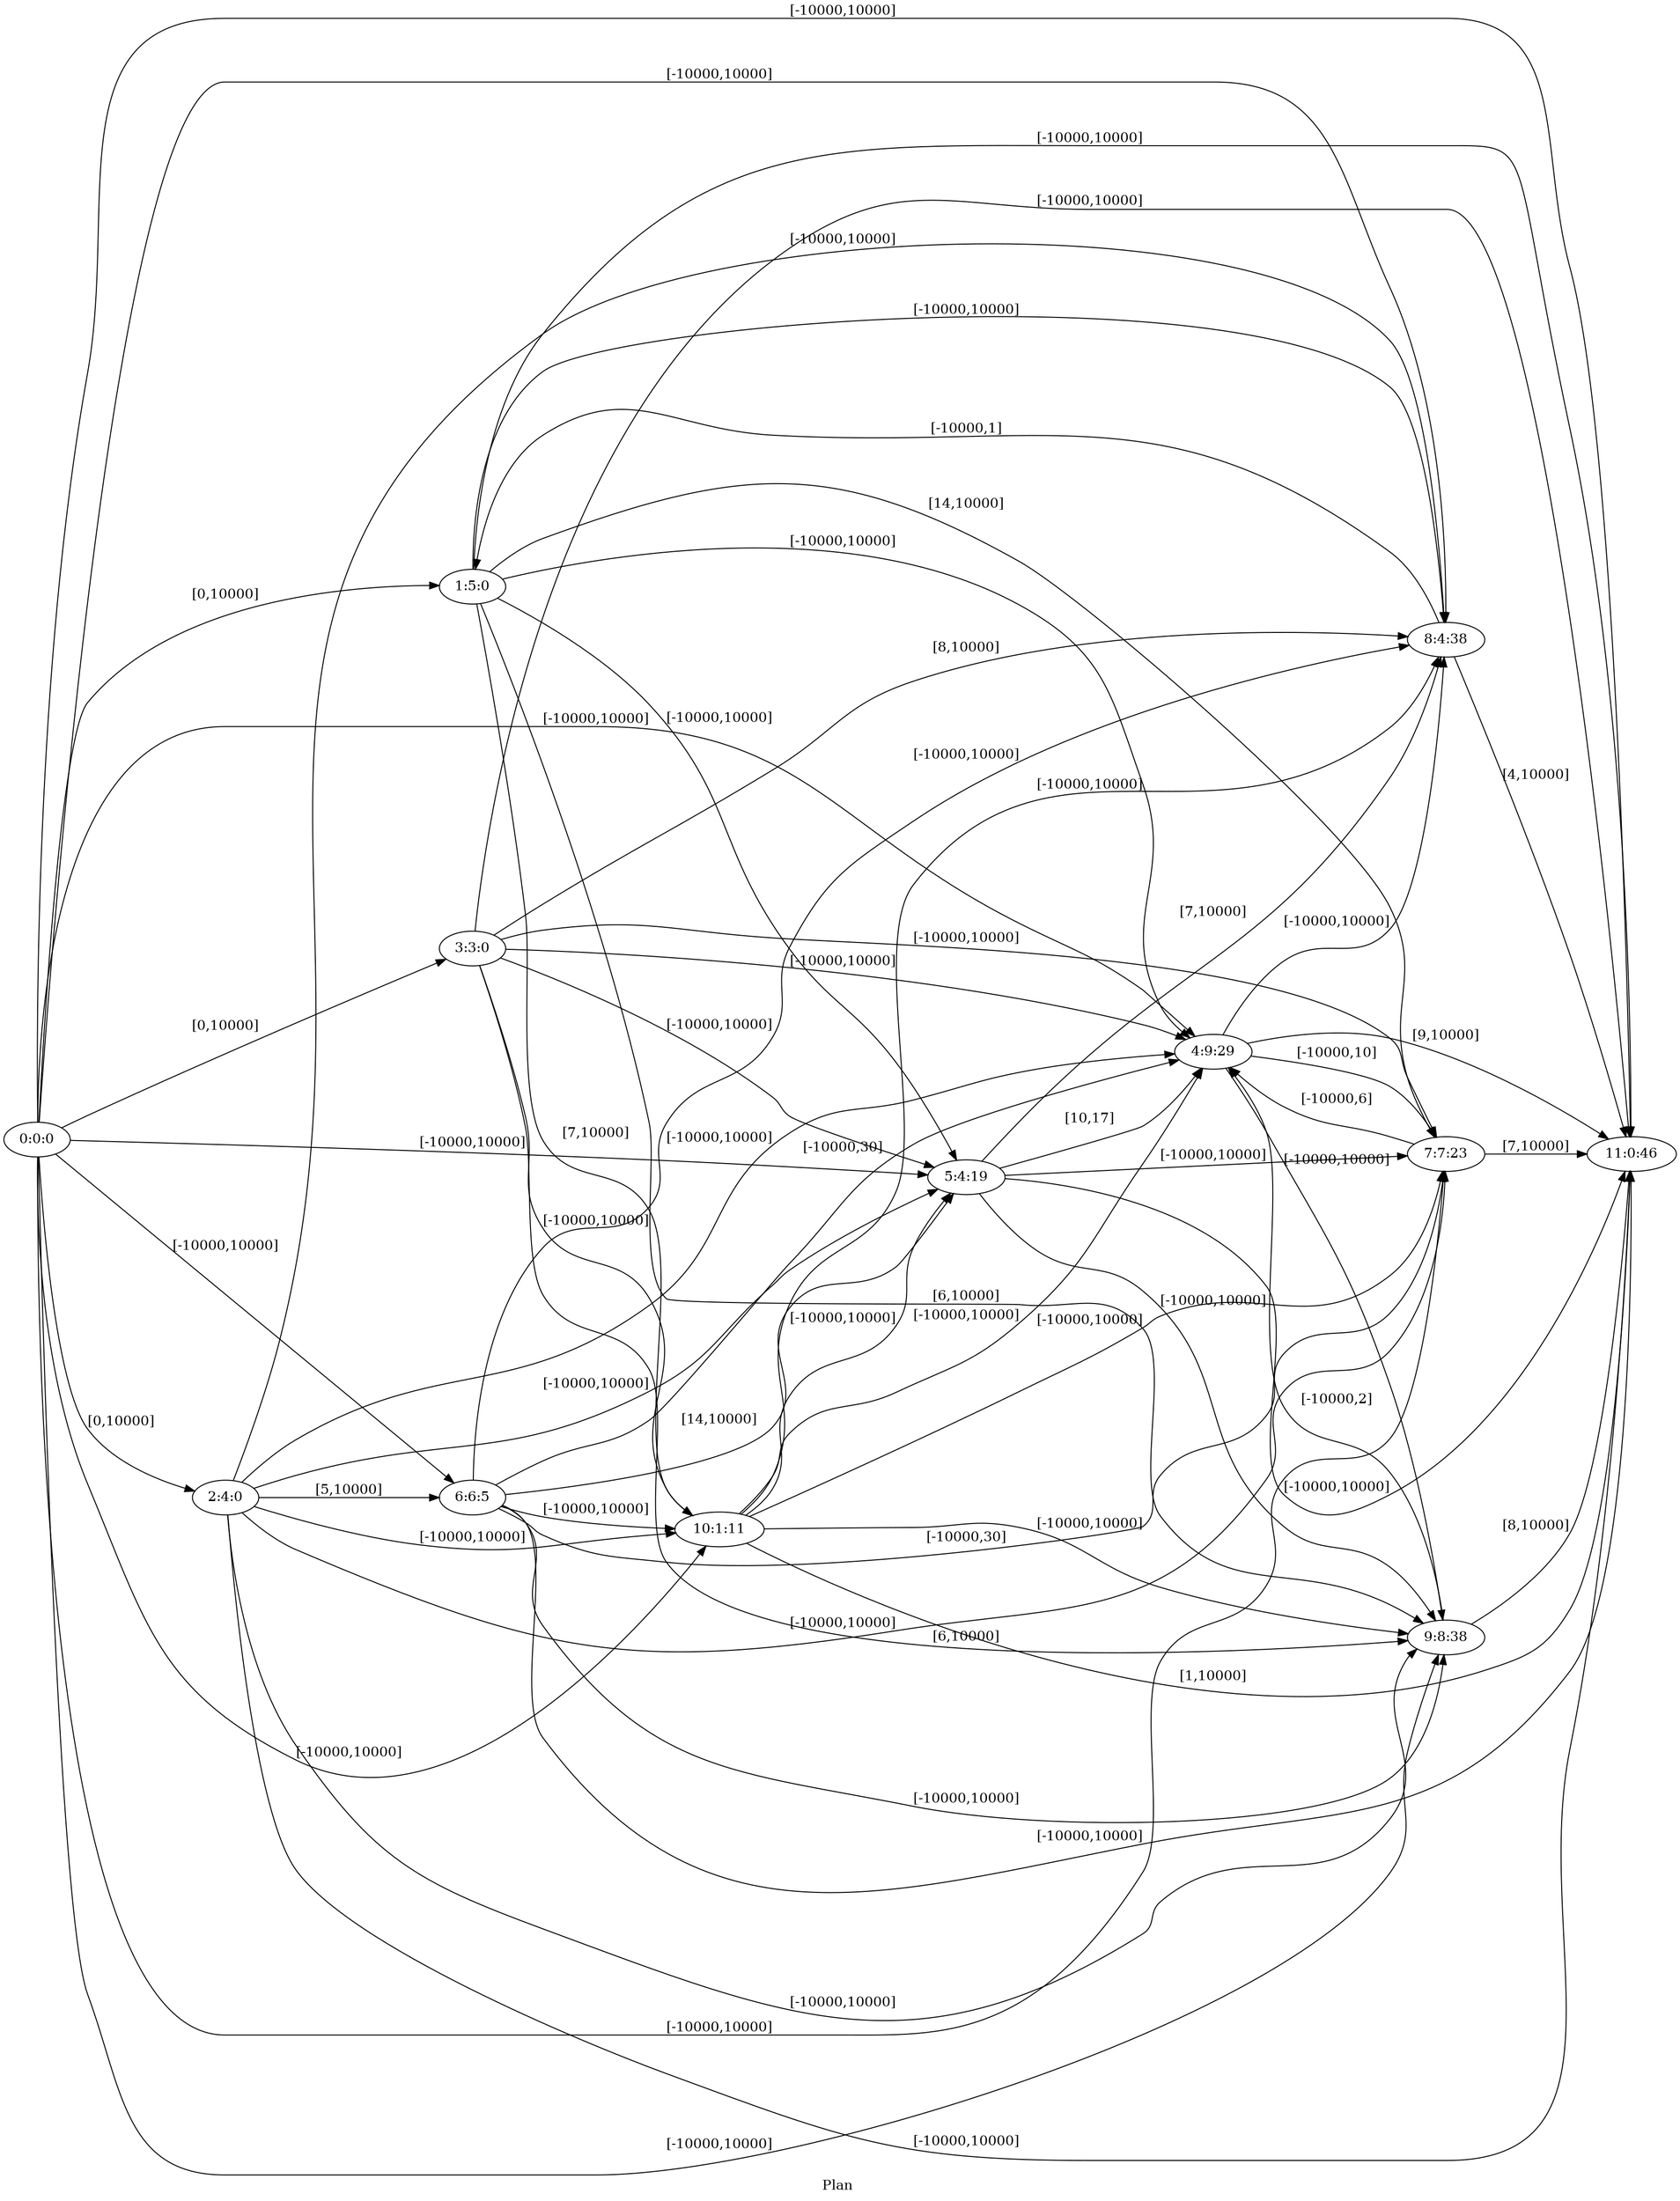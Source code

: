 digraph G {
 rankdir = LR;
 nodesep = .45; 
 size = 30;
label="Plan ";
 fldt = 0.697838;
"0:0:0"->"1:5:0"[ label = "[0,10000]"];
"0:0:0"->"2:4:0"[ label = "[0,10000]"];
"0:0:0"->"3:3:0"[ label = "[0,10000]"];
"0:0:0"->"4:9:29"[ label = "[-10000,10000]"];
"0:0:0"->"5:4:19"[ label = "[-10000,10000]"];
"0:0:0"->"6:6:5"[ label = "[-10000,10000]"];
"0:0:0"->"7:7:23"[ label = "[-10000,10000]"];
"0:0:0"->"8:4:38"[ label = "[-10000,10000]"];
"0:0:0"->"9:8:38"[ label = "[-10000,10000]"];
"0:0:0"->"10:1:11"[ label = "[-10000,10000]"];
"0:0:0"->"11:0:46"[ label = "[-10000,10000]"];
"1:5:0"->"4:9:29"[ label = "[-10000,10000]"];
"1:5:0"->"5:4:19"[ label = "[-10000,10000]"];
"1:5:0"->"7:7:23"[ label = "[14,10000]"];
"1:5:0"->"8:4:38"[ label = "[-10000,10000]"];
"1:5:0"->"9:8:38"[ label = "[6,10000]"];
"1:5:0"->"10:1:11"[ label = "[7,10000]"];
"1:5:0"->"11:0:46"[ label = "[-10000,10000]"];
"2:4:0"->"4:9:29"[ label = "[-10000,10000]"];
"2:4:0"->"5:4:19"[ label = "[-10000,10000]"];
"2:4:0"->"6:6:5"[ label = "[5,10000]"];
"2:4:0"->"7:7:23"[ label = "[-10000,10000]"];
"2:4:0"->"8:4:38"[ label = "[-10000,10000]"];
"2:4:0"->"9:8:38"[ label = "[-10000,10000]"];
"2:4:0"->"10:1:11"[ label = "[-10000,10000]"];
"2:4:0"->"11:0:46"[ label = "[-10000,10000]"];
"3:3:0"->"4:9:29"[ label = "[-10000,10000]"];
"3:3:0"->"5:4:19"[ label = "[-10000,10000]"];
"3:3:0"->"7:7:23"[ label = "[-10000,10000]"];
"3:3:0"->"8:4:38"[ label = "[8,10000]"];
"3:3:0"->"9:8:38"[ label = "[6,10000]"];
"3:3:0"->"10:1:11"[ label = "[-10000,10000]"];
"3:3:0"->"11:0:46"[ label = "[-10000,10000]"];
"4:9:29"->"7:7:23"[ label = "[-10000,10]"];
"4:9:29"->"8:4:38"[ label = "[-10000,10000]"];
"4:9:29"->"9:8:38"[ label = "[-10000,10000]"];
"4:9:29"->"11:0:46"[ label = "[9,10000]"];
"5:4:19"->"4:9:29"[ label = "[10,17]"];
"5:4:19"->"7:7:23"[ label = "[-10000,10000]"];
"5:4:19"->"8:4:38"[ label = "[7,10000]"];
"5:4:19"->"9:8:38"[ label = "[-10000,10000]"];
"5:4:19"->"11:0:46"[ label = "[-10000,10000]"];
"6:6:5"->"4:9:29"[ label = "[-10000,30]"];
"6:6:5"->"5:4:19"[ label = "[14,10000]"];
"6:6:5"->"7:7:23"[ label = "[-10000,30]"];
"6:6:5"->"8:4:38"[ label = "[-10000,10000]"];
"6:6:5"->"9:8:38"[ label = "[-10000,10000]"];
"6:6:5"->"10:1:11"[ label = "[-10000,10000]"];
"6:6:5"->"11:0:46"[ label = "[-10000,10000]"];
"7:7:23"->"4:9:29"[ label = "[-10000,6]"];
"7:7:23"->"11:0:46"[ label = "[7,10000]"];
"8:4:38"->"1:5:0"[ label = "[-10000,1]"];
"8:4:38"->"11:0:46"[ label = "[4,10000]"];
"9:8:38"->"4:9:29"[ label = "[-10000,2]"];
"9:8:38"->"11:0:46"[ label = "[8,10000]"];
"10:1:11"->"4:9:29"[ label = "[-10000,10000]"];
"10:1:11"->"5:4:19"[ label = "[-10000,10000]"];
"10:1:11"->"7:7:23"[ label = "[-10000,10000]"];
"10:1:11"->"8:4:38"[ label = "[-10000,10000]"];
"10:1:11"->"9:8:38"[ label = "[-10000,10000]"];
"10:1:11"->"11:0:46"[ label = "[1,10000]"];
}
